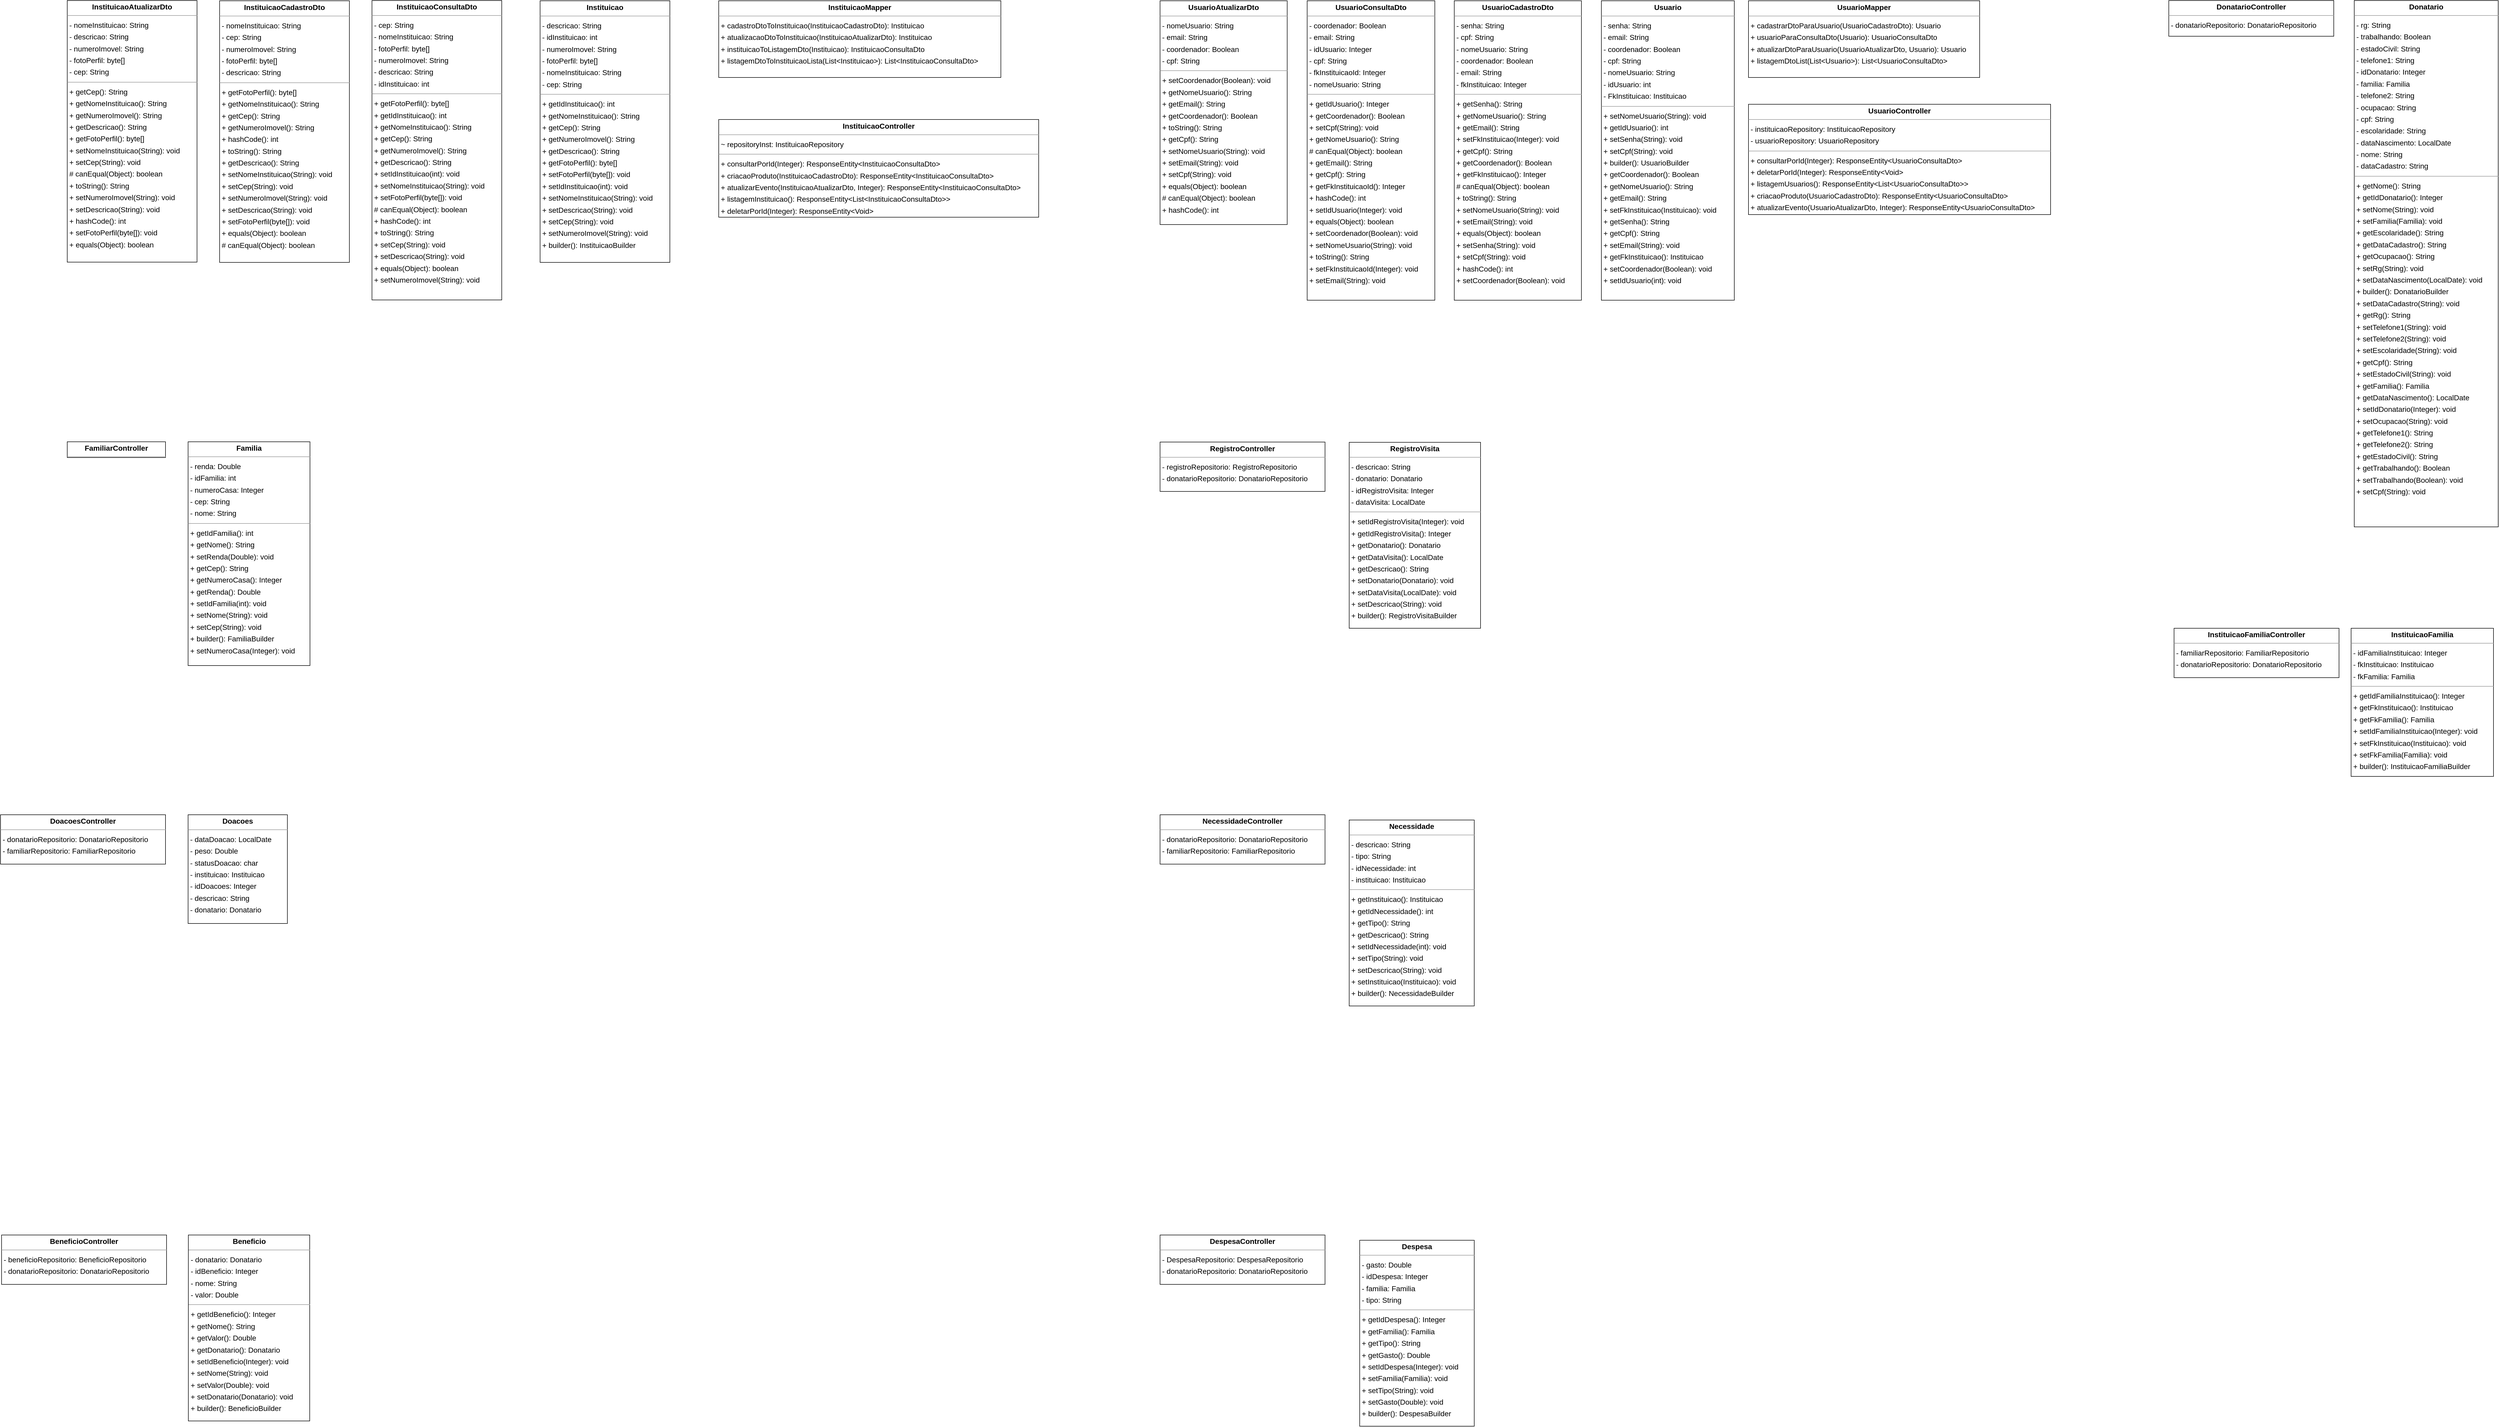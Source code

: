 <mxfile version="24.2.7" type="device">
  <diagram id="qgoBvdPZxKDUMGTk0vId" name="Página-1">
    <mxGraphModel dx="7927" dy="4013" grid="1" gridSize="10" guides="1" tooltips="1" connect="1" arrows="1" fold="1" page="0" pageScale="1" pageWidth="827" pageHeight="1169" background="none" math="0" shadow="0">
      <root>
        <mxCell id="0" />
        <mxCell id="1" parent="0" />
        <mxCell id="node21" value="&lt;p style=&quot;margin:0px;margin-top:4px;text-align:center;&quot;&gt;&lt;b&gt;Beneficio&lt;/b&gt;&lt;/p&gt;&lt;hr size=&quot;1&quot;/&gt;&lt;p style=&quot;margin:0 0 0 4px;line-height:1.6;&quot;&gt;- donatario: Donatario&lt;br/&gt;- idBeneficio: Integer&lt;br/&gt;- nome: String&lt;br/&gt;- valor: Double&lt;/p&gt;&lt;hr size=&quot;1&quot;/&gt;&lt;p style=&quot;margin:0 0 0 4px;line-height:1.6;&quot;&gt;+ getIdBeneficio(): Integer&lt;br/&gt;+ getNome(): String&lt;br/&gt;+ getValor(): Double&lt;br/&gt;+ getDonatario(): Donatario&lt;br/&gt;+ setIdBeneficio(Integer): void&lt;br/&gt;+ setNome(String): void&lt;br/&gt;+ setValor(Double): void&lt;br/&gt;+ setDonatario(Donatario): void&lt;br/&gt;+ builder(): BeneficioBuilder&lt;/p&gt;" style="verticalAlign=top;align=left;overflow=fill;fontSize=14;fontFamily=Helvetica;html=1;rounded=0;shadow=0;comic=0;labelBackgroundColor=none;strokeWidth=1;" parent="1" vertex="1">
          <mxGeometry x="-739.5" y="2270" width="231" height="354" as="geometry" />
        </mxCell>
        <mxCell id="node10" value="&lt;p style=&quot;margin:0px;margin-top:4px;text-align:center;&quot;&gt;&lt;b&gt;BeneficioController&lt;/b&gt;&lt;/p&gt;&lt;hr size=&quot;1&quot;/&gt;&lt;p style=&quot;margin:0 0 0 4px;line-height:1.6;&quot;&gt;- beneficioRepositorio: BeneficioRepositorio&lt;br/&gt;- donatarioRepositorio: DonatarioRepositorio&lt;/p&gt;" style="verticalAlign=top;align=left;overflow=fill;fontSize=14;fontFamily=Helvetica;html=1;rounded=0;shadow=0;comic=0;labelBackgroundColor=none;strokeWidth=1;" parent="1" vertex="1">
          <mxGeometry x="-1095" y="2270" width="314" height="94" as="geometry" />
        </mxCell>
        <mxCell id="node31" value="&lt;p style=&quot;margin:0px;margin-top:4px;text-align:center;&quot;&gt;&lt;b&gt;Despesa&lt;/b&gt;&lt;/p&gt;&lt;hr size=&quot;1&quot;/&gt;&lt;p style=&quot;margin:0 0 0 4px;line-height:1.6;&quot;&gt;- gasto: Double&lt;br/&gt;- idDespesa: Integer&lt;br/&gt;- familia: Familia&lt;br/&gt;- tipo: String&lt;/p&gt;&lt;hr size=&quot;1&quot;/&gt;&lt;p style=&quot;margin:0 0 0 4px;line-height:1.6;&quot;&gt;+ getIdDespesa(): Integer&lt;br/&gt;+ getFamilia(): Familia&lt;br/&gt;+ getTipo(): String&lt;br/&gt;+ getGasto(): Double&lt;br/&gt;+ setIdDespesa(Integer): void&lt;br/&gt;+ setFamilia(Familia): void&lt;br/&gt;+ setTipo(String): void&lt;br/&gt;+ setGasto(Double): void&lt;br/&gt;+ builder(): DespesaBuilder&lt;/p&gt;" style="verticalAlign=top;align=left;overflow=fill;fontSize=14;fontFamily=Helvetica;html=1;rounded=0;shadow=0;comic=0;labelBackgroundColor=none;strokeWidth=1;" parent="1" vertex="1">
          <mxGeometry x="1490" y="2280" width="218" height="354" as="geometry" />
        </mxCell>
        <mxCell id="node35" value="&lt;p style=&quot;margin:0px;margin-top:4px;text-align:center;&quot;&gt;&lt;b&gt;DespesaController&lt;/b&gt;&lt;/p&gt;&lt;hr size=&quot;1&quot;/&gt;&lt;p style=&quot;margin:0 0 0 4px;line-height:1.6;&quot;&gt;- DespesaRepositorio: DespesaRepositorio&lt;br/&gt;- donatarioRepositorio: DonatarioRepositorio&lt;/p&gt;" style="verticalAlign=top;align=left;overflow=fill;fontSize=14;fontFamily=Helvetica;html=1;rounded=0;shadow=0;comic=0;labelBackgroundColor=none;strokeWidth=1;" parent="1" vertex="1">
          <mxGeometry x="1110" y="2270" width="314" height="94" as="geometry" />
        </mxCell>
        <mxCell id="node11" value="&lt;p style=&quot;margin:0px;margin-top:4px;text-align:center;&quot;&gt;&lt;b&gt;Doacoes&lt;/b&gt;&lt;/p&gt;&lt;hr size=&quot;1&quot;/&gt;&lt;p style=&quot;margin:0 0 0 4px;line-height:1.6;&quot;&gt;- dataDoacao: LocalDate&lt;br/&gt;- peso: Double&lt;br/&gt;- statusDoacao: char&lt;br/&gt;- instituicao: Instituicao&lt;br/&gt;- idDoacoes: Integer&lt;br/&gt;- descricao: String&lt;br/&gt;- donatario: Donatario&lt;/p&gt;" style="verticalAlign=top;align=left;overflow=fill;fontSize=14;fontFamily=Helvetica;html=1;rounded=0;shadow=0;comic=0;labelBackgroundColor=none;strokeWidth=1;" parent="1" vertex="1">
          <mxGeometry x="-740" y="1470" width="189" height="207" as="geometry" />
        </mxCell>
        <mxCell id="node5" value="&lt;p style=&quot;margin:0px;margin-top:4px;text-align:center;&quot;&gt;&lt;b&gt;DoacoesController&lt;/b&gt;&lt;/p&gt;&lt;hr size=&quot;1&quot;/&gt;&lt;p style=&quot;margin:0 0 0 4px;line-height:1.6;&quot;&gt;- donatarioRepositorio: DonatarioRepositorio&lt;br/&gt;- familiarRepositorio: FamiliarRepositorio&lt;/p&gt;" style="verticalAlign=top;align=left;overflow=fill;fontSize=14;fontFamily=Helvetica;html=1;rounded=0;shadow=0;comic=0;labelBackgroundColor=none;strokeWidth=1;" parent="1" vertex="1">
          <mxGeometry x="-1097" y="1470" width="314" height="94" as="geometry" />
        </mxCell>
        <mxCell id="node16" value="&lt;p style=&quot;margin:0px;margin-top:4px;text-align:center;&quot;&gt;&lt;b&gt;Donatario&lt;/b&gt;&lt;/p&gt;&lt;hr size=&quot;1&quot;/&gt;&lt;p style=&quot;margin:0 0 0 4px;line-height:1.6;&quot;&gt;- rg: String&lt;br/&gt;- trabalhando: Boolean&lt;br/&gt;- estadoCivil: String&lt;br/&gt;- telefone1: String&lt;br/&gt;- idDonatario: Integer&lt;br/&gt;- familia: Familia&lt;br/&gt;- telefone2: String&lt;br/&gt;- ocupacao: String&lt;br/&gt;- cpf: String&lt;br/&gt;- escolaridade: String&lt;br/&gt;- dataNascimento: LocalDate&lt;br/&gt;- nome: String&lt;br/&gt;- dataCadastro: String&lt;/p&gt;&lt;hr size=&quot;1&quot;/&gt;&lt;p style=&quot;margin:0 0 0 4px;line-height:1.6;&quot;&gt;+ getNome(): String&lt;br/&gt;+ getIdDonatario(): Integer&lt;br/&gt;+ setNome(String): void&lt;br/&gt;+ setFamilia(Familia): void&lt;br/&gt;+ getEscolaridade(): String&lt;br/&gt;+ getDataCadastro(): String&lt;br/&gt;+ getOcupacao(): String&lt;br/&gt;+ setRg(String): void&lt;br/&gt;+ setDataNascimento(LocalDate): void&lt;br/&gt;+ builder(): DonatarioBuilder&lt;br/&gt;+ setDataCadastro(String): void&lt;br/&gt;+ getRg(): String&lt;br/&gt;+ setTelefone1(String): void&lt;br/&gt;+ setTelefone2(String): void&lt;br/&gt;+ setEscolaridade(String): void&lt;br/&gt;+ getCpf(): String&lt;br/&gt;+ setEstadoCivil(String): void&lt;br/&gt;+ getFamilia(): Familia&lt;br/&gt;+ getDataNascimento(): LocalDate&lt;br/&gt;+ setIdDonatario(Integer): void&lt;br/&gt;+ setOcupacao(String): void&lt;br/&gt;+ getTelefone1(): String&lt;br/&gt;+ getTelefone2(): String&lt;br/&gt;+ getEstadoCivil(): String&lt;br/&gt;+ getTrabalhando(): Boolean&lt;br/&gt;+ setTrabalhando(Boolean): void&lt;br/&gt;+ setCpf(String): void&lt;/p&gt;" style="verticalAlign=top;align=left;overflow=fill;fontSize=14;fontFamily=Helvetica;html=1;rounded=0;shadow=0;comic=0;labelBackgroundColor=none;strokeWidth=1;" parent="1" vertex="1">
          <mxGeometry x="3383" y="-80" width="274" height="1002" as="geometry" />
        </mxCell>
        <mxCell id="node37" value="&lt;p style=&quot;margin:0px;margin-top:4px;text-align:center;&quot;&gt;&lt;b&gt;DonatarioController&lt;/b&gt;&lt;/p&gt;&lt;hr size=&quot;1&quot;/&gt;&lt;p style=&quot;margin:0 0 0 4px;line-height:1.6;&quot;&gt;- donatarioRepositorio: DonatarioRepositorio&lt;/p&gt;" style="verticalAlign=top;align=left;overflow=fill;fontSize=14;fontFamily=Helvetica;html=1;rounded=0;shadow=0;comic=0;labelBackgroundColor=none;strokeWidth=1;" parent="1" vertex="1">
          <mxGeometry x="3030" y="-80" width="314" height="68" as="geometry" />
        </mxCell>
        <mxCell id="node36" value="&lt;p style=&quot;margin:0px;margin-top:4px;text-align:center;&quot;&gt;&lt;b&gt;Familia&lt;/b&gt;&lt;/p&gt;&lt;hr size=&quot;1&quot;/&gt;&lt;p style=&quot;margin:0 0 0 4px;line-height:1.6;&quot;&gt;- renda: Double&lt;br/&gt;- idFamilia: int&lt;br/&gt;- numeroCasa: Integer&lt;br/&gt;- cep: String&lt;br/&gt;- nome: String&lt;/p&gt;&lt;hr size=&quot;1&quot;/&gt;&lt;p style=&quot;margin:0 0 0 4px;line-height:1.6;&quot;&gt;+ getIdFamilia(): int&lt;br/&gt;+ getNome(): String&lt;br/&gt;+ setRenda(Double): void&lt;br/&gt;+ getCep(): String&lt;br/&gt;+ getNumeroCasa(): Integer&lt;br/&gt;+ getRenda(): Double&lt;br/&gt;+ setIdFamilia(int): void&lt;br/&gt;+ setNome(String): void&lt;br/&gt;+ setCep(String): void&lt;br/&gt;+ builder(): FamiliaBuilder&lt;br/&gt;+ setNumeroCasa(Integer): void&lt;/p&gt;" style="verticalAlign=top;align=left;overflow=fill;fontSize=14;fontFamily=Helvetica;html=1;rounded=0;shadow=0;comic=0;labelBackgroundColor=none;strokeWidth=1;" parent="1" vertex="1">
          <mxGeometry x="-740" y="760" width="232" height="426" as="geometry" />
        </mxCell>
        <mxCell id="node19" value="&lt;p style=&quot;margin:0px;margin-top:4px;text-align:center;&quot;&gt;&lt;b&gt;FamiliarController&lt;/b&gt;&lt;/p&gt;&lt;hr size=&quot;1&quot;/&gt;" style="verticalAlign=top;align=left;overflow=fill;fontSize=14;fontFamily=Helvetica;html=1;rounded=0;shadow=0;comic=0;labelBackgroundColor=none;strokeWidth=1;" parent="1" vertex="1">
          <mxGeometry x="-970" y="760" width="187" height="30" as="geometry" />
        </mxCell>
        <mxCell id="node22" value="&lt;p style=&quot;margin:0px;margin-top:4px;text-align:center;&quot;&gt;&lt;b&gt;Instituicao&lt;/b&gt;&lt;/p&gt;&lt;hr size=&quot;1&quot;/&gt;&lt;p style=&quot;margin:0 0 0 4px;line-height:1.6;&quot;&gt;- descricao: String&lt;br/&gt;- idInstituicao: int&lt;br/&gt;- numeroImovel: String&lt;br/&gt;- fotoPerfil: byte[]&lt;br/&gt;- nomeInstituicao: String&lt;br/&gt;- cep: String&lt;/p&gt;&lt;hr size=&quot;1&quot;/&gt;&lt;p style=&quot;margin:0 0 0 4px;line-height:1.6;&quot;&gt;+ getIdInstituicao(): int&lt;br/&gt;+ getNomeInstituicao(): String&lt;br/&gt;+ getCep(): String&lt;br/&gt;+ getNumeroImovel(): String&lt;br/&gt;+ getDescricao(): String&lt;br/&gt;+ getFotoPerfil(): byte[]&lt;br/&gt;+ setFotoPerfil(byte[]): void&lt;br/&gt;+ setIdInstituicao(int): void&lt;br/&gt;+ setNomeInstituicao(String): void&lt;br/&gt;+ setDescricao(String): void&lt;br/&gt;+ setCep(String): void&lt;br/&gt;+ setNumeroImovel(String): void&lt;br/&gt;+ builder(): InstituicaoBuilder&lt;/p&gt;" style="verticalAlign=top;align=left;overflow=fill;fontSize=14;fontFamily=Helvetica;html=1;rounded=0;shadow=0;comic=0;labelBackgroundColor=none;strokeWidth=1;" parent="1" vertex="1">
          <mxGeometry x="-70" y="-79.5" width="247" height="498" as="geometry" />
        </mxCell>
        <mxCell id="node6" value="&lt;p style=&quot;margin:0px;margin-top:4px;text-align:center;&quot;&gt;&lt;b&gt;InstituicaoAtualizarDto&lt;/b&gt;&lt;/p&gt;&lt;hr size=&quot;1&quot;/&gt;&lt;p style=&quot;margin:0 0 0 4px;line-height:1.6;&quot;&gt;- nomeInstituicao: String&lt;br/&gt;- descricao: String&lt;br/&gt;- numeroImovel: String&lt;br/&gt;- fotoPerfil: byte[]&lt;br/&gt;- cep: String&lt;/p&gt;&lt;hr size=&quot;1&quot;/&gt;&lt;p style=&quot;margin:0 0 0 4px;line-height:1.6;&quot;&gt;+ getCep(): String&lt;br/&gt;+ getNomeInstituicao(): String&lt;br/&gt;+ getNumeroImovel(): String&lt;br/&gt;+ getDescricao(): String&lt;br/&gt;+ getFotoPerfil(): byte[]&lt;br/&gt;+ setNomeInstituicao(String): void&lt;br/&gt;+ setCep(String): void&lt;br/&gt;# canEqual(Object): boolean&lt;br/&gt;+ toString(): String&lt;br/&gt;+ setNumeroImovel(String): void&lt;br/&gt;+ setDescricao(String): void&lt;br/&gt;+ hashCode(): int&lt;br/&gt;+ setFotoPerfil(byte[]): void&lt;br/&gt;+ equals(Object): boolean&lt;/p&gt;" style="verticalAlign=top;align=left;overflow=fill;fontSize=14;fontFamily=Helvetica;html=1;rounded=0;shadow=0;comic=0;labelBackgroundColor=none;strokeWidth=1;" parent="1" vertex="1">
          <mxGeometry x="-970" y="-80" width="247" height="498" as="geometry" />
        </mxCell>
        <mxCell id="node8" value="&lt;p style=&quot;margin:0px;margin-top:4px;text-align:center;&quot;&gt;&lt;b&gt;InstituicaoCadastroDto&lt;/b&gt;&lt;/p&gt;&lt;hr size=&quot;1&quot;/&gt;&lt;p style=&quot;margin:0 0 0 4px;line-height:1.6;&quot;&gt;- nomeInstituicao: String&lt;br/&gt;- cep: String&lt;br/&gt;- numeroImovel: String&lt;br/&gt;- fotoPerfil: byte[]&lt;br/&gt;- descricao: String&lt;/p&gt;&lt;hr size=&quot;1&quot;/&gt;&lt;p style=&quot;margin:0 0 0 4px;line-height:1.6;&quot;&gt;+ getFotoPerfil(): byte[]&lt;br/&gt;+ getNomeInstituicao(): String&lt;br/&gt;+ getCep(): String&lt;br/&gt;+ getNumeroImovel(): String&lt;br/&gt;+ hashCode(): int&lt;br/&gt;+ toString(): String&lt;br/&gt;+ getDescricao(): String&lt;br/&gt;+ setNomeInstituicao(String): void&lt;br/&gt;+ setCep(String): void&lt;br/&gt;+ setNumeroImovel(String): void&lt;br/&gt;+ setDescricao(String): void&lt;br/&gt;+ setFotoPerfil(byte[]): void&lt;br/&gt;+ equals(Object): boolean&lt;br/&gt;# canEqual(Object): boolean&lt;/p&gt;" style="verticalAlign=top;align=left;overflow=fill;fontSize=14;fontFamily=Helvetica;html=1;rounded=0;shadow=0;comic=0;labelBackgroundColor=none;strokeWidth=1;" parent="1" vertex="1">
          <mxGeometry x="-680" y="-79.5" width="247" height="498" as="geometry" />
        </mxCell>
        <mxCell id="node14" value="&lt;p style=&quot;margin:0px;margin-top:4px;text-align:center;&quot;&gt;&lt;b&gt;InstituicaoConsultaDto&lt;/b&gt;&lt;/p&gt;&lt;hr size=&quot;1&quot;/&gt;&lt;p style=&quot;margin:0 0 0 4px;line-height:1.6;&quot;&gt;- cep: String&lt;br/&gt;- nomeInstituicao: String&lt;br/&gt;- fotoPerfil: byte[]&lt;br/&gt;- numeroImovel: String&lt;br/&gt;- descricao: String&lt;br/&gt;- idInstituicao: int&lt;/p&gt;&lt;hr size=&quot;1&quot;/&gt;&lt;p style=&quot;margin:0 0 0 4px;line-height:1.6;&quot;&gt;+ getFotoPerfil(): byte[]&lt;br/&gt;+ getIdInstituicao(): int&lt;br/&gt;+ getNomeInstituicao(): String&lt;br/&gt;+ getCep(): String&lt;br/&gt;+ getNumeroImovel(): String&lt;br/&gt;+ getDescricao(): String&lt;br/&gt;+ setIdInstituicao(int): void&lt;br/&gt;+ setNomeInstituicao(String): void&lt;br/&gt;+ setFotoPerfil(byte[]): void&lt;br/&gt;# canEqual(Object): boolean&lt;br/&gt;+ hashCode(): int&lt;br/&gt;+ toString(): String&lt;br/&gt;+ setCep(String): void&lt;br/&gt;+ setDescricao(String): void&lt;br/&gt;+ equals(Object): boolean&lt;br/&gt;+ setNumeroImovel(String): void&lt;/p&gt;" style="verticalAlign=top;align=left;overflow=fill;fontSize=14;fontFamily=Helvetica;html=1;rounded=0;shadow=0;comic=0;labelBackgroundColor=none;strokeWidth=1;" parent="1" vertex="1">
          <mxGeometry x="-390" y="-80" width="247" height="570" as="geometry" />
        </mxCell>
        <mxCell id="node7" value="&lt;p style=&quot;margin:0px;margin-top:4px;text-align:center;&quot;&gt;&lt;b&gt;InstituicaoController&lt;/b&gt;&lt;/p&gt;&lt;hr size=&quot;1&quot;/&gt;&lt;p style=&quot;margin:0 0 0 4px;line-height:1.6;&quot;&gt;~ repositoryInst: InstituicaoRepository&lt;/p&gt;&lt;hr size=&quot;1&quot;/&gt;&lt;p style=&quot;margin:0 0 0 4px;line-height:1.6;&quot;&gt;+ consultarPorId(Integer): ResponseEntity&amp;lt;InstituicaoConsultaDto&amp;gt;&lt;br/&gt;+ criacaoProduto(InstituicaoCadastroDto): ResponseEntity&amp;lt;InstituicaoConsultaDto&amp;gt;&lt;br/&gt;+ atualizarEvento(InstituicaoAtualizarDto, Integer): ResponseEntity&amp;lt;InstituicaoConsultaDto&amp;gt;&lt;br/&gt;+ listagemInstituicao(): ResponseEntity&amp;lt;List&amp;lt;InstituicaoConsultaDto&amp;gt;&amp;gt;&lt;br/&gt;+ deletarPorId(Integer): ResponseEntity&amp;lt;Void&amp;gt;&lt;/p&gt;" style="verticalAlign=top;align=left;overflow=fill;fontSize=14;fontFamily=Helvetica;html=1;rounded=0;shadow=0;comic=0;labelBackgroundColor=none;strokeWidth=1;" parent="1" vertex="1">
          <mxGeometry x="270" y="146.5" width="609" height="186" as="geometry" />
        </mxCell>
        <mxCell id="node9" value="&lt;p style=&quot;margin:0px;margin-top:4px;text-align:center;&quot;&gt;&lt;b&gt;InstituicaoFamilia&lt;/b&gt;&lt;/p&gt;&lt;hr size=&quot;1&quot;/&gt;&lt;p style=&quot;margin:0 0 0 4px;line-height:1.6;&quot;&gt;- idFamiliaInstituicao: Integer&lt;br/&gt;- fkInstituicao: Instituicao&lt;br/&gt;- fkFamilia: Familia&lt;/p&gt;&lt;hr size=&quot;1&quot;/&gt;&lt;p style=&quot;margin:0 0 0 4px;line-height:1.6;&quot;&gt;+ getIdFamiliaInstituicao(): Integer&lt;br/&gt;+ getFkInstituicao(): Instituicao&lt;br/&gt;+ getFkFamilia(): Familia&lt;br/&gt;+ setIdFamiliaInstituicao(Integer): void&lt;br/&gt;+ setFkInstituicao(Instituicao): void&lt;br/&gt;+ setFkFamilia(Familia): void&lt;br/&gt;+ builder(): InstituicaoFamiliaBuilder&lt;/p&gt;" style="verticalAlign=top;align=left;overflow=fill;fontSize=14;fontFamily=Helvetica;html=1;rounded=0;shadow=0;comic=0;labelBackgroundColor=none;strokeWidth=1;" parent="1" vertex="1">
          <mxGeometry x="3377" y="1115" width="271" height="282" as="geometry" />
        </mxCell>
        <mxCell id="node34" value="&lt;p style=&quot;margin:0px;margin-top:4px;text-align:center;&quot;&gt;&lt;b&gt;InstituicaoFamiliaController&lt;/b&gt;&lt;/p&gt;&lt;hr size=&quot;1&quot;/&gt;&lt;p style=&quot;margin:0 0 0 4px;line-height:1.6;&quot;&gt;- familiarRepositorio: FamiliarRepositorio&lt;br/&gt;- donatarioRepositorio: DonatarioRepositorio&lt;/p&gt;" style="verticalAlign=top;align=left;overflow=fill;fontSize=14;fontFamily=Helvetica;html=1;rounded=0;shadow=0;comic=0;labelBackgroundColor=none;strokeWidth=1;" parent="1" vertex="1">
          <mxGeometry x="3040" y="1115" width="314" height="94" as="geometry" />
        </mxCell>
        <mxCell id="node30" value="&lt;p style=&quot;margin:0px;margin-top:4px;text-align:center;&quot;&gt;&lt;b&gt;InstituicaoMapper&lt;/b&gt;&lt;/p&gt;&lt;hr size=&quot;1&quot;/&gt;&lt;p style=&quot;margin:0 0 0 4px;line-height:1.6;&quot;&gt;+ cadastroDtoToInstituicao(InstituicaoCadastroDto): Instituicao&lt;br/&gt;+ atualizacaoDtoToInstituicao(InstituicaoAtualizarDto): Instituicao&lt;br/&gt;+ instituicaoToListagemDto(Instituicao): InstituicaoConsultaDto&lt;br/&gt;+ listagemDtoToInstituicaoLista(List&amp;lt;Instituicao&amp;gt;): List&amp;lt;InstituicaoConsultaDto&amp;gt;&lt;/p&gt;" style="verticalAlign=top;align=left;overflow=fill;fontSize=14;fontFamily=Helvetica;html=1;rounded=0;shadow=0;comic=0;labelBackgroundColor=none;strokeWidth=1;" parent="1" vertex="1">
          <mxGeometry x="270" y="-79.5" width="537" height="146" as="geometry" />
        </mxCell>
        <mxCell id="node26" value="&lt;p style=&quot;margin:0px;margin-top:4px;text-align:center;&quot;&gt;&lt;b&gt;Necessidade&lt;/b&gt;&lt;/p&gt;&lt;hr size=&quot;1&quot;/&gt;&lt;p style=&quot;margin:0 0 0 4px;line-height:1.6;&quot;&gt;- descricao: String&lt;br/&gt;- tipo: String&lt;br/&gt;- idNecessidade: int&lt;br/&gt;- instituicao: Instituicao&lt;/p&gt;&lt;hr size=&quot;1&quot;/&gt;&lt;p style=&quot;margin:0 0 0 4px;line-height:1.6;&quot;&gt;+ getInstituicao(): Instituicao&lt;br/&gt;+ getIdNecessidade(): int&lt;br/&gt;+ getTipo(): String&lt;br/&gt;+ getDescricao(): String&lt;br/&gt;+ setIdNecessidade(int): void&lt;br/&gt;+ setTipo(String): void&lt;br/&gt;+ setDescricao(String): void&lt;br/&gt;+ setInstituicao(Instituicao): void&lt;br/&gt;+ builder(): NecessidadeBuilder&lt;/p&gt;" style="verticalAlign=top;align=left;overflow=fill;fontSize=14;fontFamily=Helvetica;html=1;rounded=0;shadow=0;comic=0;labelBackgroundColor=none;strokeWidth=1;" parent="1" vertex="1">
          <mxGeometry x="1470" y="1480" width="238" height="354" as="geometry" />
        </mxCell>
        <mxCell id="node17" value="&lt;p style=&quot;margin:0px;margin-top:4px;text-align:center;&quot;&gt;&lt;b&gt;NecessidadeController&lt;/b&gt;&lt;/p&gt;&lt;hr size=&quot;1&quot;/&gt;&lt;p style=&quot;margin:0 0 0 4px;line-height:1.6;&quot;&gt;- donatarioRepositorio: DonatarioRepositorio&lt;br/&gt;- familiarRepositorio: FamiliarRepositorio&lt;/p&gt;" style="verticalAlign=top;align=left;overflow=fill;fontSize=14;fontFamily=Helvetica;html=1;rounded=0;shadow=0;comic=0;labelBackgroundColor=none;strokeWidth=1;" parent="1" vertex="1">
          <mxGeometry x="1110" y="1470" width="314" height="94" as="geometry" />
        </mxCell>
        <mxCell id="node18" value="&lt;p style=&quot;margin:0px;margin-top:4px;text-align:center;&quot;&gt;&lt;b&gt;RegistroController&lt;/b&gt;&lt;/p&gt;&lt;hr size=&quot;1&quot;/&gt;&lt;p style=&quot;margin:0 0 0 4px;line-height:1.6;&quot;&gt;- registroRepositorio: RegistroRepositorio&lt;br/&gt;- donatarioRepositorio: DonatarioRepositorio&lt;/p&gt;" style="verticalAlign=top;align=left;overflow=fill;fontSize=14;fontFamily=Helvetica;html=1;rounded=0;shadow=0;comic=0;labelBackgroundColor=none;strokeWidth=1;" parent="1" vertex="1">
          <mxGeometry x="1110" y="760.5" width="314" height="94" as="geometry" />
        </mxCell>
        <mxCell id="node24" value="&lt;p style=&quot;margin:0px;margin-top:4px;text-align:center;&quot;&gt;&lt;b&gt;RegistroVisita&lt;/b&gt;&lt;/p&gt;&lt;hr size=&quot;1&quot;/&gt;&lt;p style=&quot;margin:0 0 0 4px;line-height:1.6;&quot;&gt;- descricao: String&lt;br/&gt;- donatario: Donatario&lt;br/&gt;- idRegistroVisita: Integer&lt;br/&gt;- dataVisita: LocalDate&lt;/p&gt;&lt;hr size=&quot;1&quot;/&gt;&lt;p style=&quot;margin:0 0 0 4px;line-height:1.6;&quot;&gt;+ setIdRegistroVisita(Integer): void&lt;br/&gt;+ getIdRegistroVisita(): Integer&lt;br/&gt;+ getDonatario(): Donatario&lt;br/&gt;+ getDataVisita(): LocalDate&lt;br/&gt;+ getDescricao(): String&lt;br/&gt;+ setDonatario(Donatario): void&lt;br/&gt;+ setDataVisita(LocalDate): void&lt;br/&gt;+ setDescricao(String): void&lt;br/&gt;+ builder(): RegistroVisitaBuilder&lt;/p&gt;" style="verticalAlign=top;align=left;overflow=fill;fontSize=14;fontFamily=Helvetica;html=1;rounded=0;shadow=0;comic=0;labelBackgroundColor=none;strokeWidth=1;" parent="1" vertex="1">
          <mxGeometry x="1470" y="761" width="250" height="354" as="geometry" />
        </mxCell>
        <mxCell id="node20" value="&lt;p style=&quot;margin:0px;margin-top:4px;text-align:center;&quot;&gt;&lt;b&gt;Usuario&lt;/b&gt;&lt;/p&gt;&lt;hr size=&quot;1&quot;/&gt;&lt;p style=&quot;margin:0 0 0 4px;line-height:1.6;&quot;&gt;- senha: String&lt;br/&gt;- email: String&lt;br/&gt;- coordenador: Boolean&lt;br/&gt;- cpf: String&lt;br/&gt;- nomeUsuario: String&lt;br/&gt;- idUsuario: int&lt;br/&gt;- FkInstituicao: Instituicao&lt;/p&gt;&lt;hr size=&quot;1&quot;/&gt;&lt;p style=&quot;margin:0 0 0 4px;line-height:1.6;&quot;&gt;+ setNomeUsuario(String): void&lt;br/&gt;+ getIdUsuario(): int&lt;br/&gt;+ setSenha(String): void&lt;br/&gt;+ setCpf(String): void&lt;br/&gt;+ builder(): UsuarioBuilder&lt;br/&gt;+ getCoordenador(): Boolean&lt;br/&gt;+ getNomeUsuario(): String&lt;br/&gt;+ getEmail(): String&lt;br/&gt;+ setFkInstituicao(Instituicao): void&lt;br/&gt;+ getSenha(): String&lt;br/&gt;+ getCpf(): String&lt;br/&gt;+ setEmail(String): void&lt;br/&gt;+ getFkInstituicao(): Instituicao&lt;br/&gt;+ setCoordenador(Boolean): void&lt;br/&gt;+ setIdUsuario(int): void&lt;/p&gt;" style="verticalAlign=top;align=left;overflow=fill;fontSize=14;fontFamily=Helvetica;html=1;rounded=0;shadow=0;comic=0;labelBackgroundColor=none;strokeWidth=1;" parent="1" vertex="1">
          <mxGeometry x="1950" y="-79.5" width="253" height="570" as="geometry" />
        </mxCell>
        <mxCell id="node28" value="&lt;p style=&quot;margin:0px;margin-top:4px;text-align:center;&quot;&gt;&lt;b&gt;UsuarioAtualizarDto&lt;/b&gt;&lt;/p&gt;&lt;hr size=&quot;1&quot;/&gt;&lt;p style=&quot;margin:0 0 0 4px;line-height:1.6;&quot;&gt;- nomeUsuario: String&lt;br/&gt;- email: String&lt;br/&gt;- coordenador: Boolean&lt;br/&gt;- cpf: String&lt;/p&gt;&lt;hr size=&quot;1&quot;/&gt;&lt;p style=&quot;margin:0 0 0 4px;line-height:1.6;&quot;&gt;+ setCoordenador(Boolean): void&lt;br/&gt;+ getNomeUsuario(): String&lt;br/&gt;+ getEmail(): String&lt;br/&gt;+ getCoordenador(): Boolean&lt;br/&gt;+ toString(): String&lt;br/&gt;+ getCpf(): String&lt;br/&gt;+ setNomeUsuario(String): void&lt;br/&gt;+ setEmail(String): void&lt;br/&gt;+ setCpf(String): void&lt;br/&gt;+ equals(Object): boolean&lt;br/&gt;# canEqual(Object): boolean&lt;br/&gt;+ hashCode(): int&lt;/p&gt;" style="verticalAlign=top;align=left;overflow=fill;fontSize=14;fontFamily=Helvetica;html=1;rounded=0;shadow=0;comic=0;labelBackgroundColor=none;strokeWidth=1;" parent="1" vertex="1">
          <mxGeometry x="1110" y="-79.5" width="242" height="426" as="geometry" />
        </mxCell>
        <mxCell id="node23" value="&lt;p style=&quot;margin:0px;margin-top:4px;text-align:center;&quot;&gt;&lt;b&gt;UsuarioCadastroDto&lt;/b&gt;&lt;/p&gt;&lt;hr size=&quot;1&quot;/&gt;&lt;p style=&quot;margin:0 0 0 4px;line-height:1.6;&quot;&gt;- senha: String&lt;br/&gt;- cpf: String&lt;br/&gt;- nomeUsuario: String&lt;br/&gt;- coordenador: Boolean&lt;br/&gt;- email: String&lt;br/&gt;- fkInstituicao: Integer&lt;/p&gt;&lt;hr size=&quot;1&quot;/&gt;&lt;p style=&quot;margin:0 0 0 4px;line-height:1.6;&quot;&gt;+ getSenha(): String&lt;br/&gt;+ getNomeUsuario(): String&lt;br/&gt;+ getEmail(): String&lt;br/&gt;+ setFkInstituicao(Integer): void&lt;br/&gt;+ getCpf(): String&lt;br/&gt;+ getCoordenador(): Boolean&lt;br/&gt;+ getFkInstituicao(): Integer&lt;br/&gt;# canEqual(Object): boolean&lt;br/&gt;+ toString(): String&lt;br/&gt;+ setNomeUsuario(String): void&lt;br/&gt;+ setEmail(String): void&lt;br/&gt;+ equals(Object): boolean&lt;br/&gt;+ setSenha(String): void&lt;br/&gt;+ setCpf(String): void&lt;br/&gt;+ hashCode(): int&lt;br/&gt;+ setCoordenador(Boolean): void&lt;/p&gt;" style="verticalAlign=top;align=left;overflow=fill;fontSize=14;fontFamily=Helvetica;html=1;rounded=0;shadow=0;comic=0;labelBackgroundColor=none;strokeWidth=1;" parent="1" vertex="1">
          <mxGeometry x="1670" y="-79.5" width="242" height="570" as="geometry" />
        </mxCell>
        <mxCell id="node25" value="&lt;p style=&quot;margin:0px;margin-top:4px;text-align:center;&quot;&gt;&lt;b&gt;UsuarioConsultaDto&lt;/b&gt;&lt;/p&gt;&lt;hr size=&quot;1&quot;/&gt;&lt;p style=&quot;margin:0 0 0 4px;line-height:1.6;&quot;&gt;- coordenador: Boolean&lt;br/&gt;- email: String&lt;br/&gt;- idUsuario: Integer&lt;br/&gt;- cpf: String&lt;br/&gt;- fkInstituicaoId: Integer&lt;br/&gt;- nomeUsuario: String&lt;/p&gt;&lt;hr size=&quot;1&quot;/&gt;&lt;p style=&quot;margin:0 0 0 4px;line-height:1.6;&quot;&gt;+ getIdUsuario(): Integer&lt;br/&gt;+ getCoordenador(): Boolean&lt;br/&gt;+ setCpf(String): void&lt;br/&gt;+ getNomeUsuario(): String&lt;br/&gt;# canEqual(Object): boolean&lt;br/&gt;+ getEmail(): String&lt;br/&gt;+ getCpf(): String&lt;br/&gt;+ getFkInstituicaoId(): Integer&lt;br/&gt;+ hashCode(): int&lt;br/&gt;+ setIdUsuario(Integer): void&lt;br/&gt;+ equals(Object): boolean&lt;br/&gt;+ setCoordenador(Boolean): void&lt;br/&gt;+ setNomeUsuario(String): void&lt;br/&gt;+ toString(): String&lt;br/&gt;+ setFkInstituicaoId(Integer): void&lt;br/&gt;+ setEmail(String): void&lt;/p&gt;" style="verticalAlign=top;align=left;overflow=fill;fontSize=14;fontFamily=Helvetica;html=1;rounded=0;shadow=0;comic=0;labelBackgroundColor=none;strokeWidth=1;" parent="1" vertex="1">
          <mxGeometry x="1390" y="-79.5" width="243" height="570" as="geometry" />
        </mxCell>
        <mxCell id="node12" value="&lt;p style=&quot;margin:0px;margin-top:4px;text-align:center;&quot;&gt;&lt;b&gt;UsuarioController&lt;/b&gt;&lt;/p&gt;&lt;hr size=&quot;1&quot;/&gt;&lt;p style=&quot;margin:0 0 0 4px;line-height:1.6;&quot;&gt;- instituicaoRepository: InstituicaoRepository&lt;br/&gt;- usuarioRepository: UsuarioRepository&lt;/p&gt;&lt;hr size=&quot;1&quot;/&gt;&lt;p style=&quot;margin:0 0 0 4px;line-height:1.6;&quot;&gt;+ consultarPorId(Integer): ResponseEntity&amp;lt;UsuarioConsultaDto&amp;gt;&lt;br/&gt;+ deletarPorId(Integer): ResponseEntity&amp;lt;Void&amp;gt;&lt;br/&gt;+ listagemUsuarios(): ResponseEntity&amp;lt;List&amp;lt;UsuarioConsultaDto&amp;gt;&amp;gt;&lt;br/&gt;+ criacaoProduto(UsuarioCadastroDto): ResponseEntity&amp;lt;UsuarioConsultaDto&amp;gt;&lt;br/&gt;+ atualizarEvento(UsuarioAtualizarDto, Integer): ResponseEntity&amp;lt;UsuarioConsultaDto&amp;gt;&lt;/p&gt;" style="verticalAlign=top;align=left;overflow=fill;fontSize=14;fontFamily=Helvetica;html=1;rounded=0;shadow=0;comic=0;labelBackgroundColor=none;strokeWidth=1;" parent="1" vertex="1">
          <mxGeometry x="2230" y="117.5" width="575" height="210" as="geometry" />
        </mxCell>
        <mxCell id="node15" value="&lt;p style=&quot;margin:0px;margin-top:4px;text-align:center;&quot;&gt;&lt;b&gt;UsuarioMapper&lt;/b&gt;&lt;/p&gt;&lt;hr size=&quot;1&quot;/&gt;&lt;p style=&quot;margin:0 0 0 4px;line-height:1.6;&quot;&gt;+ cadastrarDtoParaUsuario(UsuarioCadastroDto): Usuario&lt;br/&gt;+ usuarioParaConsultaDto(Usuario): UsuarioConsultaDto&lt;br/&gt;+ atualizarDtoParaUsuario(UsuarioAtualizarDto, Usuario): Usuario&lt;br/&gt;+ listagemDtoList(List&amp;lt;Usuario&amp;gt;): List&amp;lt;UsuarioConsultaDto&amp;gt;&lt;/p&gt;" style="verticalAlign=top;align=left;overflow=fill;fontSize=14;fontFamily=Helvetica;html=1;rounded=0;shadow=0;comic=0;labelBackgroundColor=none;strokeWidth=1;" parent="1" vertex="1">
          <mxGeometry x="2230" y="-79.5" width="440" height="146" as="geometry" />
        </mxCell>
      </root>
    </mxGraphModel>
  </diagram>
</mxfile>
